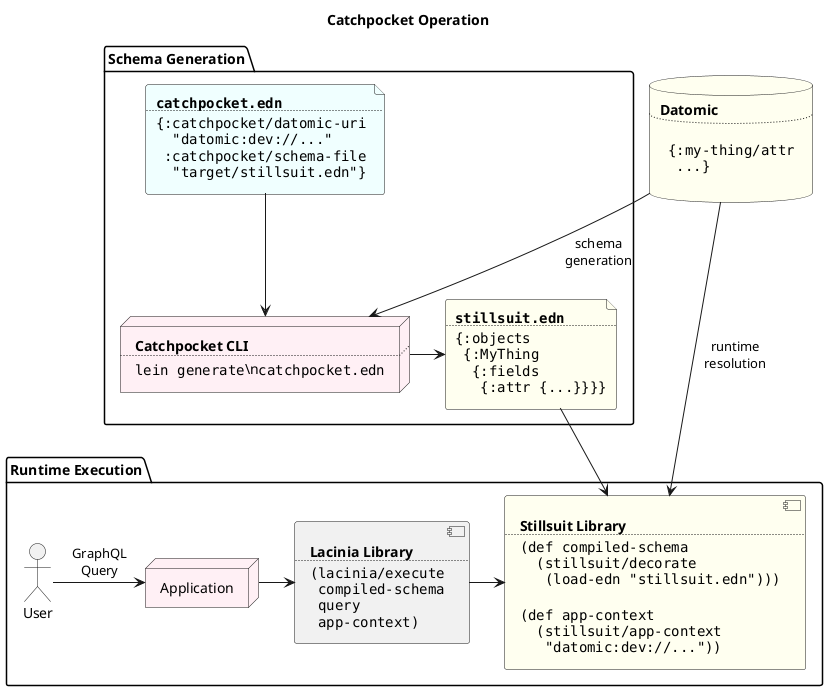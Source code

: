 @startuml
title Catchpocket Operation

database Datomic #ivory [
  **Datomic**
  ....

  "" {:my-thing/attr ""
  ""  ...}""

]

package "Schema Generation" {
  node Catchpocket #lavenderblush [
    **Catchpocket CLI**
    ....
    ""lein generate""\n""catchpocket.edn""
  ]

  file CatchpocketConfig #azure [
    **""catchpocket.edn""**
    ....
    ""{:catchpocket/datomic-uri ""
    ""  "datomic:dev://..." ""
    "" :catchpocket/schema-file ""
    ""  "target/stillsuit.edn"}""
  ]

  file StillsuitConfig #ivory [
    **""stillsuit.edn""**
    ....
    ""{:objects ""
    "" {:MyThing""
    ""  {:fields ""
    ""   {:attr {...}}}}""
  ]

}

package "Runtime Execution" {
  component Stillsuit #ivory [
    **Stillsuit Library**
    ....
    ""(def compiled-schema ""
    ""  (stillsuit/decorate""
    ""   (load-edn "stillsuit.edn")))""

    ""(def app-context""
    ""  (stillsuit/app-context""
    ""   "datomic:dev://..."))""
  ]

  component Lacinia [
    **Lacinia Library**
    ....
    ""(lacinia/execute""
    "" compiled-schema""
    "" query ""
    "" app-context)""
  ]

  node Application #lavenderblush
  actor User
}

Datomic --> Stillsuit : runtime\nresolution
CatchpocketConfig --> Catchpocket

Lacinia -> Stillsuit
Application -> Lacinia

Datomic --> Catchpocket : schema\ngeneration
StillsuitConfig --> Stillsuit

Catchpocket -> StillsuitConfig

User -> Application : GraphQL\nQuery


@enduml
